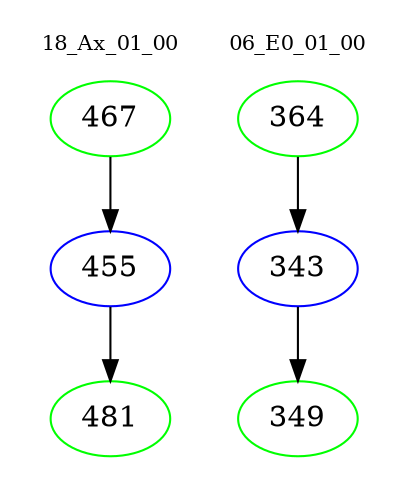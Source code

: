 digraph{
subgraph cluster_0 {
color = white
label = "18_Ax_01_00";
fontsize=10;
T0_467 [label="467", color="green"]
T0_467 -> T0_455 [color="black"]
T0_455 [label="455", color="blue"]
T0_455 -> T0_481 [color="black"]
T0_481 [label="481", color="green"]
}
subgraph cluster_1 {
color = white
label = "06_E0_01_00";
fontsize=10;
T1_364 [label="364", color="green"]
T1_364 -> T1_343 [color="black"]
T1_343 [label="343", color="blue"]
T1_343 -> T1_349 [color="black"]
T1_349 [label="349", color="green"]
}
}
